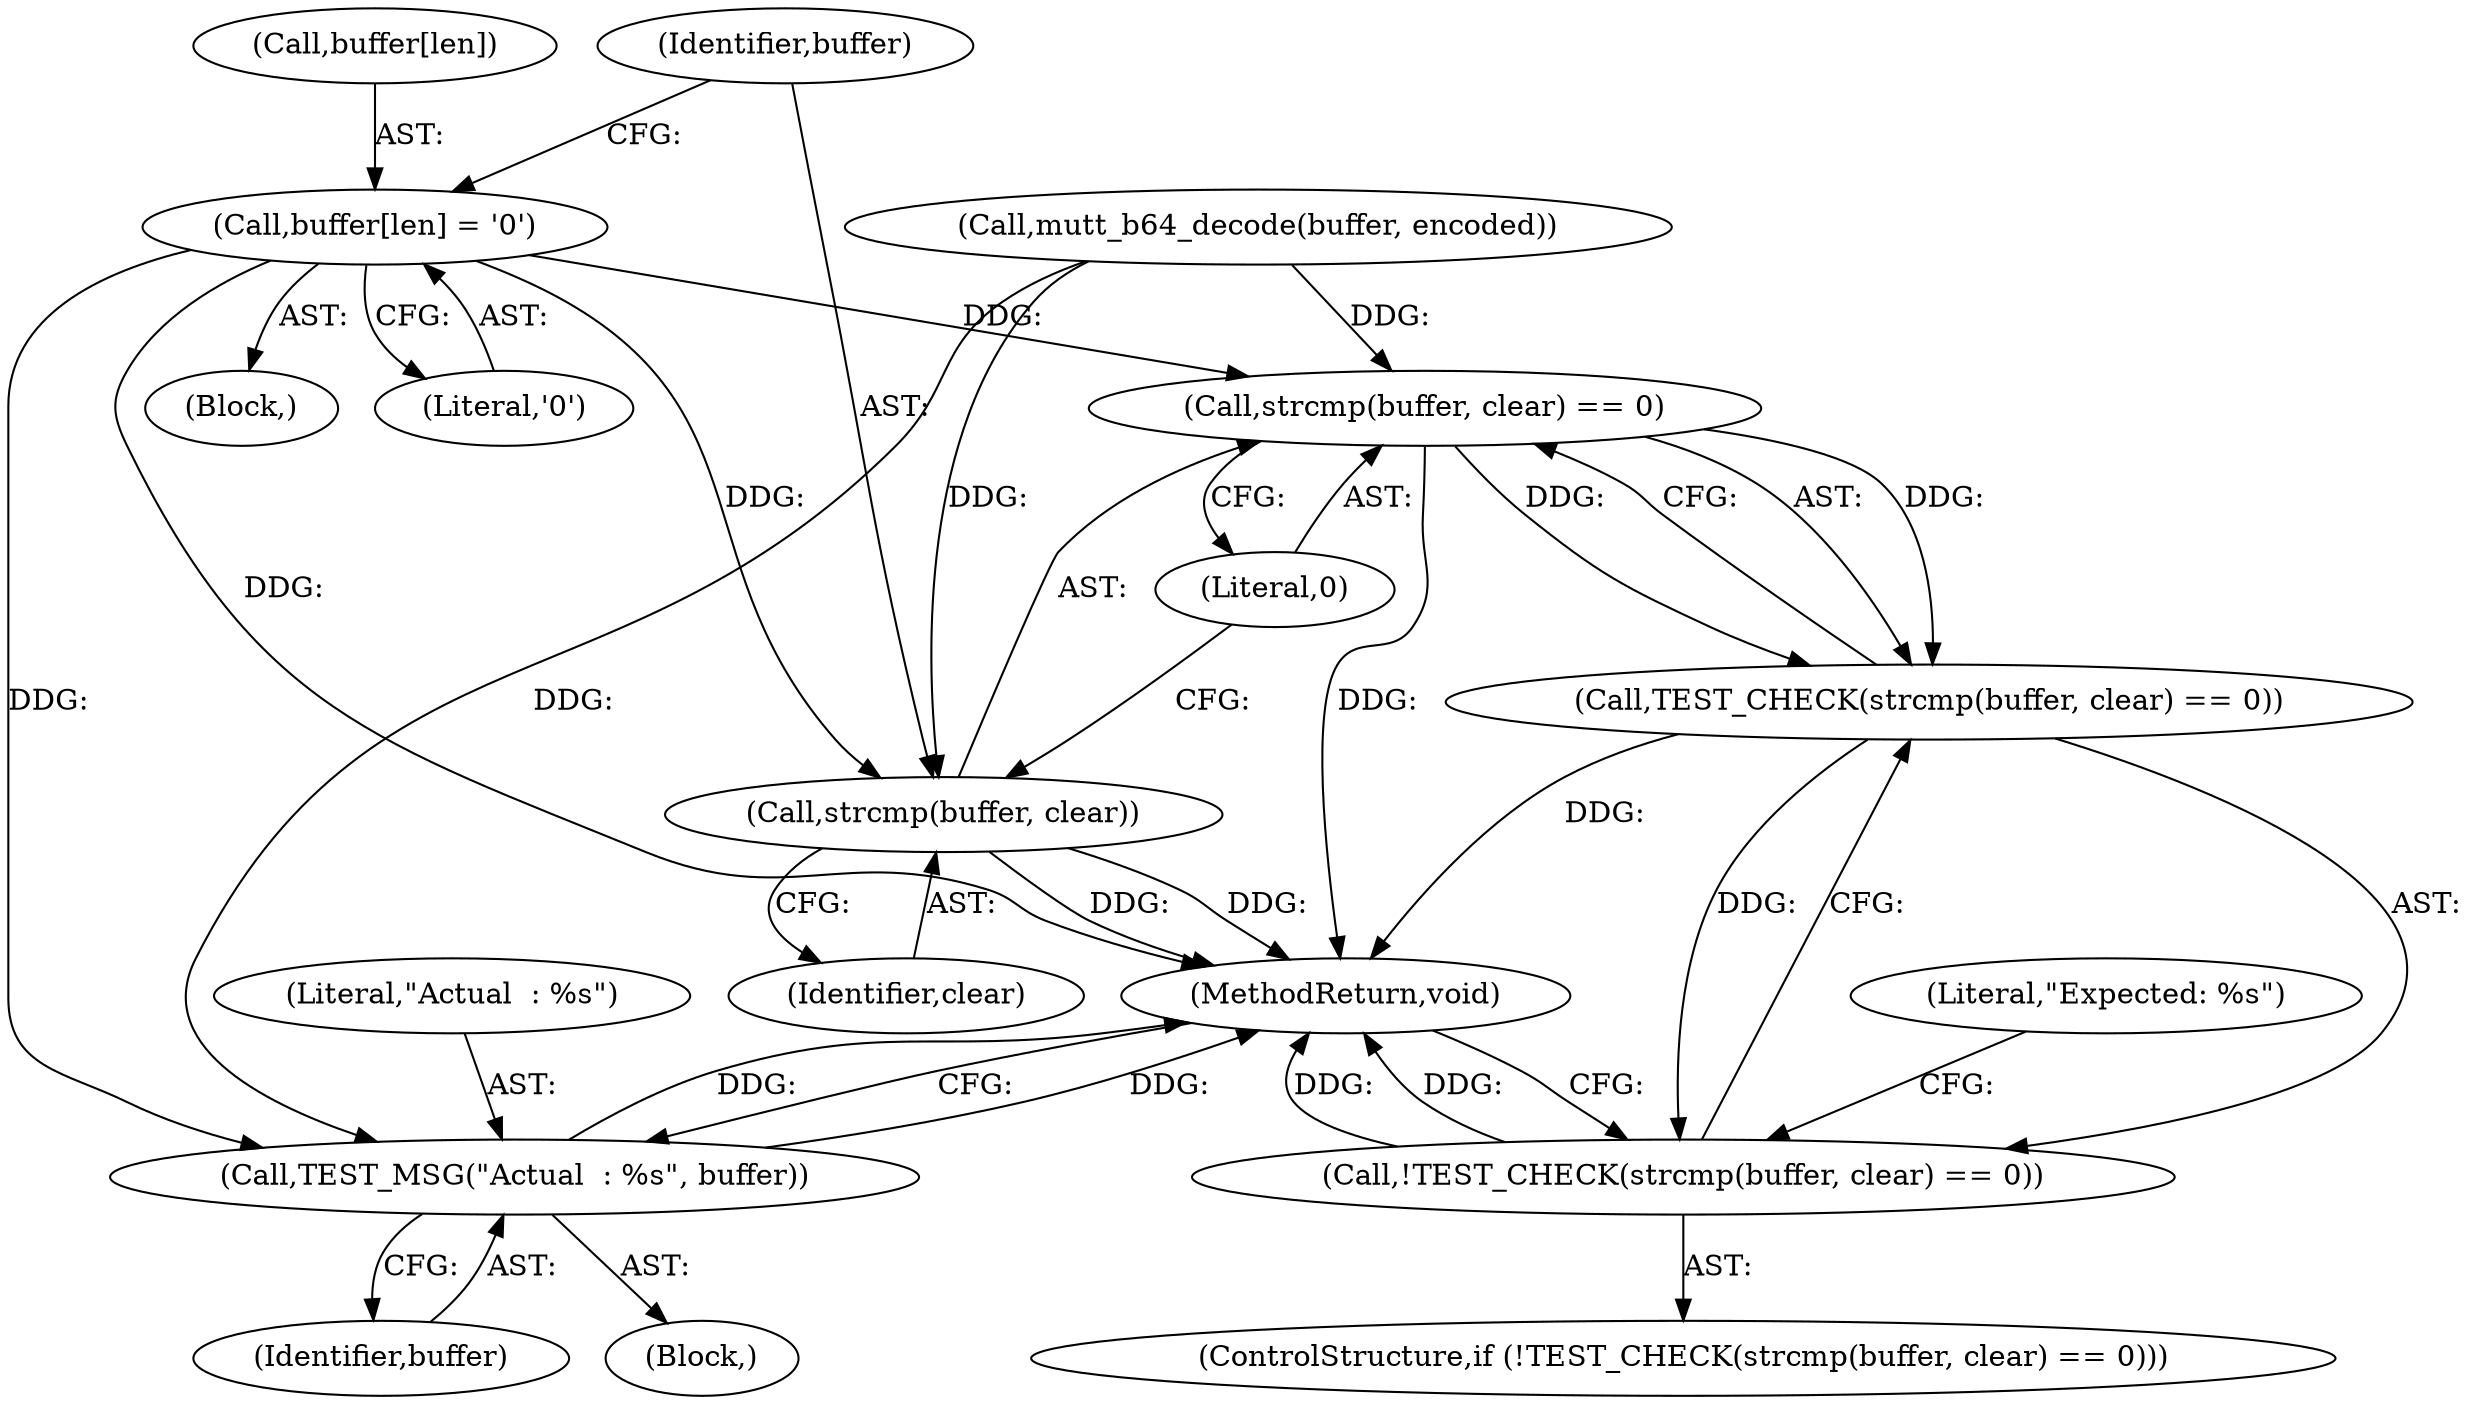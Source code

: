 digraph "0_neomutt_6f163e07ae68654d7ac5268cbb7565f6df79ad85_3@array" {
"1000129" [label="(Call,buffer[len] = '\0')"];
"1000137" [label="(Call,strcmp(buffer, clear) == 0)"];
"1000136" [label="(Call,TEST_CHECK(strcmp(buffer, clear) == 0))"];
"1000135" [label="(Call,!TEST_CHECK(strcmp(buffer, clear) == 0))"];
"1000138" [label="(Call,strcmp(buffer, clear))"];
"1000146" [label="(Call,TEST_MSG(\"Actual  : %s\", buffer))"];
"1000135" [label="(Call,!TEST_CHECK(strcmp(buffer, clear) == 0))"];
"1000138" [label="(Call,strcmp(buffer, clear))"];
"1000141" [label="(Literal,0)"];
"1000144" [label="(Literal,\"Expected: %s\")"];
"1000102" [label="(Block,)"];
"1000130" [label="(Call,buffer[len])"];
"1000148" [label="(Identifier,buffer)"];
"1000146" [label="(Call,TEST_MSG(\"Actual  : %s\", buffer))"];
"1000133" [label="(Literal,'\0')"];
"1000136" [label="(Call,TEST_CHECK(strcmp(buffer, clear) == 0))"];
"1000140" [label="(Identifier,clear)"];
"1000147" [label="(Literal,\"Actual  : %s\")"];
"1000134" [label="(ControlStructure,if (!TEST_CHECK(strcmp(buffer, clear) == 0)))"];
"1000149" [label="(MethodReturn,void)"];
"1000129" [label="(Call,buffer[len] = '\0')"];
"1000142" [label="(Block,)"];
"1000139" [label="(Identifier,buffer)"];
"1000107" [label="(Call,mutt_b64_decode(buffer, encoded))"];
"1000137" [label="(Call,strcmp(buffer, clear) == 0)"];
"1000129" -> "1000102"  [label="AST: "];
"1000129" -> "1000133"  [label="CFG: "];
"1000130" -> "1000129"  [label="AST: "];
"1000133" -> "1000129"  [label="AST: "];
"1000139" -> "1000129"  [label="CFG: "];
"1000129" -> "1000149"  [label="DDG: "];
"1000129" -> "1000137"  [label="DDG: "];
"1000129" -> "1000138"  [label="DDG: "];
"1000129" -> "1000146"  [label="DDG: "];
"1000137" -> "1000136"  [label="AST: "];
"1000137" -> "1000141"  [label="CFG: "];
"1000138" -> "1000137"  [label="AST: "];
"1000141" -> "1000137"  [label="AST: "];
"1000136" -> "1000137"  [label="CFG: "];
"1000137" -> "1000149"  [label="DDG: "];
"1000137" -> "1000136"  [label="DDG: "];
"1000137" -> "1000136"  [label="DDG: "];
"1000107" -> "1000137"  [label="DDG: "];
"1000136" -> "1000135"  [label="AST: "];
"1000135" -> "1000136"  [label="CFG: "];
"1000136" -> "1000149"  [label="DDG: "];
"1000136" -> "1000135"  [label="DDG: "];
"1000135" -> "1000134"  [label="AST: "];
"1000144" -> "1000135"  [label="CFG: "];
"1000149" -> "1000135"  [label="CFG: "];
"1000135" -> "1000149"  [label="DDG: "];
"1000135" -> "1000149"  [label="DDG: "];
"1000138" -> "1000140"  [label="CFG: "];
"1000139" -> "1000138"  [label="AST: "];
"1000140" -> "1000138"  [label="AST: "];
"1000141" -> "1000138"  [label="CFG: "];
"1000138" -> "1000149"  [label="DDG: "];
"1000138" -> "1000149"  [label="DDG: "];
"1000107" -> "1000138"  [label="DDG: "];
"1000146" -> "1000142"  [label="AST: "];
"1000146" -> "1000148"  [label="CFG: "];
"1000147" -> "1000146"  [label="AST: "];
"1000148" -> "1000146"  [label="AST: "];
"1000149" -> "1000146"  [label="CFG: "];
"1000146" -> "1000149"  [label="DDG: "];
"1000146" -> "1000149"  [label="DDG: "];
"1000107" -> "1000146"  [label="DDG: "];
}
